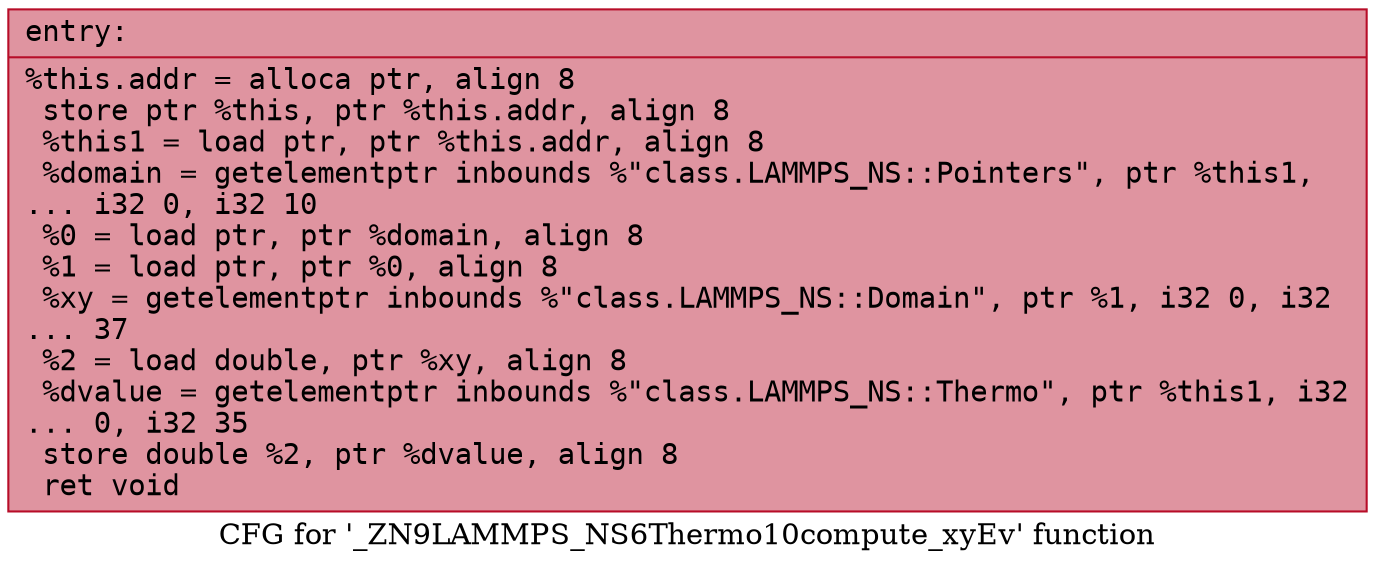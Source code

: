 digraph "CFG for '_ZN9LAMMPS_NS6Thermo10compute_xyEv' function" {
	label="CFG for '_ZN9LAMMPS_NS6Thermo10compute_xyEv' function";

	Node0x55bd404f7f70 [shape=record,color="#b70d28ff", style=filled, fillcolor="#b70d2870" fontname="Courier",label="{entry:\l|  %this.addr = alloca ptr, align 8\l  store ptr %this, ptr %this.addr, align 8\l  %this1 = load ptr, ptr %this.addr, align 8\l  %domain = getelementptr inbounds %\"class.LAMMPS_NS::Pointers\", ptr %this1,\l... i32 0, i32 10\l  %0 = load ptr, ptr %domain, align 8\l  %1 = load ptr, ptr %0, align 8\l  %xy = getelementptr inbounds %\"class.LAMMPS_NS::Domain\", ptr %1, i32 0, i32\l... 37\l  %2 = load double, ptr %xy, align 8\l  %dvalue = getelementptr inbounds %\"class.LAMMPS_NS::Thermo\", ptr %this1, i32\l... 0, i32 35\l  store double %2, ptr %dvalue, align 8\l  ret void\l}"];
}
